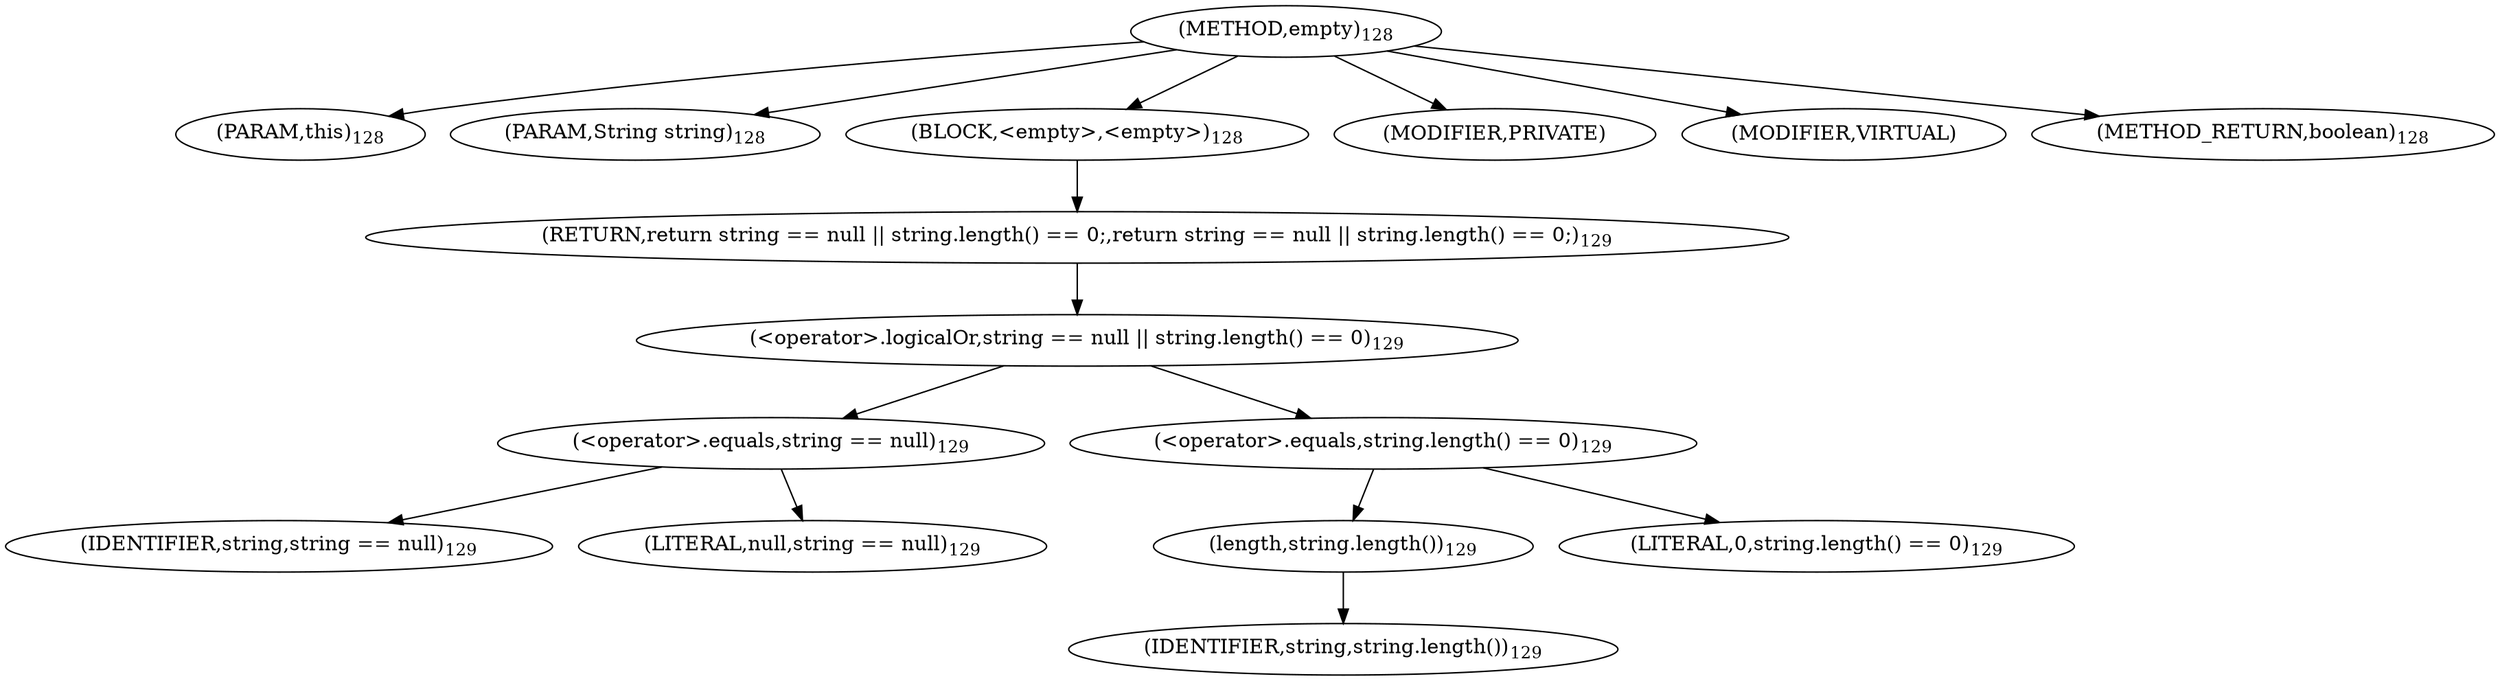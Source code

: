 digraph "empty" {  
"101" [label = <(METHOD,empty)<SUB>128</SUB>> ]
"102" [label = <(PARAM,this)<SUB>128</SUB>> ]
"103" [label = <(PARAM,String string)<SUB>128</SUB>> ]
"104" [label = <(BLOCK,&lt;empty&gt;,&lt;empty&gt;)<SUB>128</SUB>> ]
"105" [label = <(RETURN,return string == null || string.length() == 0;,return string == null || string.length() == 0;)<SUB>129</SUB>> ]
"106" [label = <(&lt;operator&gt;.logicalOr,string == null || string.length() == 0)<SUB>129</SUB>> ]
"107" [label = <(&lt;operator&gt;.equals,string == null)<SUB>129</SUB>> ]
"108" [label = <(IDENTIFIER,string,string == null)<SUB>129</SUB>> ]
"109" [label = <(LITERAL,null,string == null)<SUB>129</SUB>> ]
"110" [label = <(&lt;operator&gt;.equals,string.length() == 0)<SUB>129</SUB>> ]
"111" [label = <(length,string.length())<SUB>129</SUB>> ]
"112" [label = <(IDENTIFIER,string,string.length())<SUB>129</SUB>> ]
"113" [label = <(LITERAL,0,string.length() == 0)<SUB>129</SUB>> ]
"114" [label = <(MODIFIER,PRIVATE)> ]
"115" [label = <(MODIFIER,VIRTUAL)> ]
"116" [label = <(METHOD_RETURN,boolean)<SUB>128</SUB>> ]
  "101" -> "102" 
  "101" -> "103" 
  "101" -> "104" 
  "101" -> "114" 
  "101" -> "115" 
  "101" -> "116" 
  "104" -> "105" 
  "105" -> "106" 
  "106" -> "107" 
  "106" -> "110" 
  "107" -> "108" 
  "107" -> "109" 
  "110" -> "111" 
  "110" -> "113" 
  "111" -> "112" 
}
